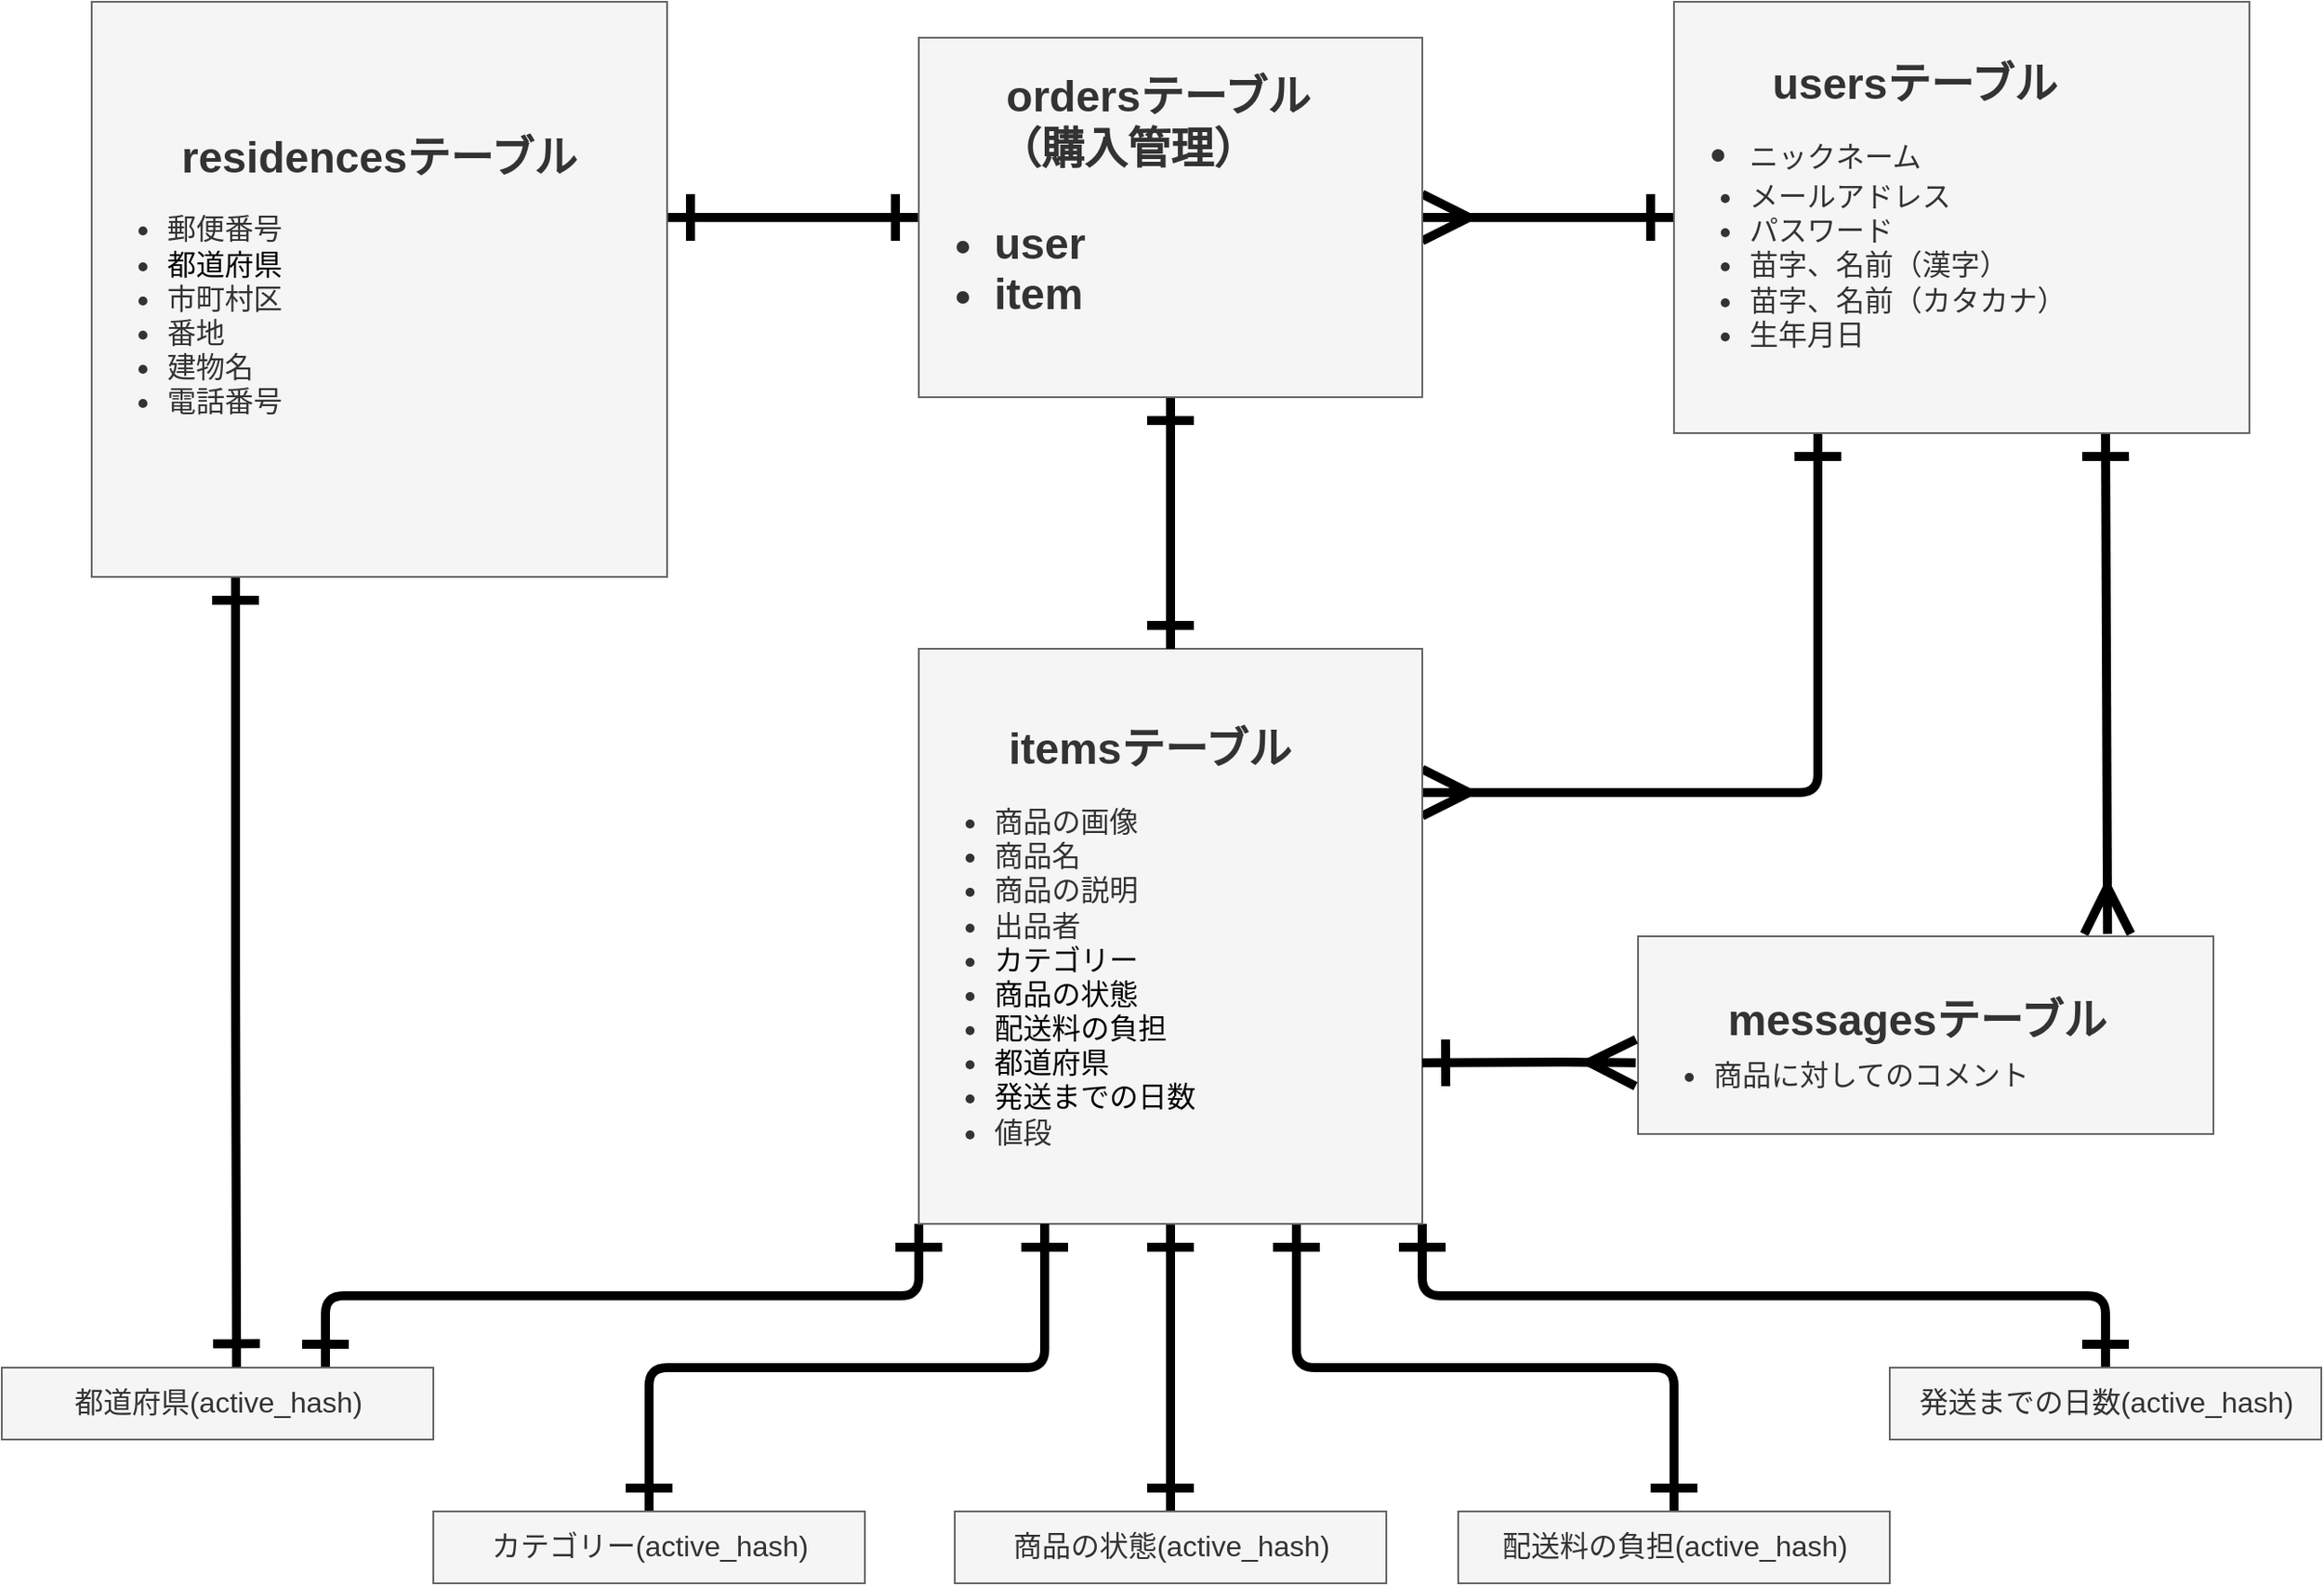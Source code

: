 <mxfile version="13.10.0" type="embed">
    <diagram id="kzLrD-IIlXTSUmSy00nu" name="ページ1">
        <mxGraphModel dx="1560" dy="619" grid="1" gridSize="10" guides="1" tooltips="1" connect="1" arrows="1" fold="1" page="1" pageScale="1" pageWidth="827" pageHeight="1169" math="0" shadow="0">
            <root>
                <mxCell id="0"/>
                <mxCell id="1" parent="0"/>
                <mxCell id="149" style="edgeStyle=orthogonalEdgeStyle;curved=0;rounded=1;sketch=0;orthogonalLoop=1;jettySize=auto;html=1;exitX=0;exitY=0.5;exitDx=0;exitDy=0;entryX=1;entryY=0.5;entryDx=0;entryDy=0;fontSize=16;startArrow=ERone;startFill=0;endArrow=ERmany;endFill=0;sourcePerimeterSpacing=100;startSize=20;targetPerimeterSpacing=20;endSize=20;strokeWidth=5;" parent="1" source="138" target="148" edge="1">
                    <mxGeometry relative="1" as="geometry"/>
                </mxCell>
                <mxCell id="155" style="rounded=1;sketch=0;orthogonalLoop=1;jettySize=auto;html=1;exitX=0.25;exitY=1;exitDx=0;exitDy=0;startArrow=ERone;startFill=0;startSize=20;sourcePerimeterSpacing=100;endArrow=ERmany;endFill=0;endSize=20;targetPerimeterSpacing=20;strokeWidth=5;fontSize=16;edgeStyle=orthogonalEdgeStyle;entryX=1;entryY=0.25;entryDx=0;entryDy=0;" parent="1" source="138" target="139" edge="1">
                    <mxGeometry relative="1" as="geometry">
                        <mxPoint x="280" y="480" as="targetPoint"/>
                        <Array as="points">
                            <mxPoint x="480" y="480"/>
                        </Array>
                    </mxGeometry>
                </mxCell>
                <mxCell id="166" style="edgeStyle=none;rounded=0;orthogonalLoop=1;jettySize=auto;html=1;exitX=0.75;exitY=1;exitDx=0;exitDy=0;entryX=0.816;entryY=-0.012;entryDx=0;entryDy=0;entryPerimeter=0;endArrow=ERmany;endFill=0;startArrow=ERone;startFill=0;targetPerimeterSpacing=20;sourcePerimeterSpacing=100;endSize=20;startSize=20;strokeWidth=5;" edge="1" parent="1" source="138" target="165">
                    <mxGeometry relative="1" as="geometry"/>
                </mxCell>
                <mxCell id="138" value="&lt;p style=&quot;text-align: center ; line-height: 0%&quot;&gt;&lt;font style=&quot;font-size: 24px&quot;&gt;　　usersテーブル&lt;br&gt;&lt;/font&gt;&lt;/p&gt;&lt;ul&gt;&lt;li&gt;&lt;font style=&quot;font-weight: normal ; font-size: 16px&quot;&gt;ニックネーム&lt;/font&gt;&lt;/li&gt;&lt;li style=&quot;font-size: 16px&quot;&gt;&lt;font style=&quot;font-weight: normal ; font-size: 16px&quot;&gt;メールアドレス&lt;/font&gt;&lt;/li&gt;&lt;li style=&quot;font-size: 16px&quot;&gt;&lt;font style=&quot;font-weight: normal ; font-size: 16px&quot;&gt;パスワード&lt;/font&gt;&lt;/li&gt;&lt;li style=&quot;font-size: 16px&quot;&gt;&lt;font style=&quot;font-weight: normal ; font-size: 16px&quot;&gt;苗字、名前（漢字）&lt;/font&gt;&lt;/li&gt;&lt;li style=&quot;font-size: 16px&quot;&gt;&lt;font style=&quot;font-weight: normal ; font-size: 16px&quot;&gt;苗字、名前（カタカナ）&lt;/font&gt;&lt;/li&gt;&lt;li style=&quot;font-size: 16px&quot;&gt;&lt;font style=&quot;font-weight: normal ; font-size: 16px&quot;&gt;生年月日&lt;/font&gt;&lt;/li&gt;&lt;/ul&gt;&lt;p&gt;&lt;/p&gt;" style="text;html=1;fontSize=24;fontStyle=1;verticalAlign=middle;align=left;rounded=0;sketch=0;fillColor=#f5f5f5;strokeColor=#666666;fontColor=#333333;" parent="1" vertex="1">
                    <mxGeometry x="400" y="40" width="320" height="240" as="geometry"/>
                </mxCell>
                <mxCell id="157" style="edgeStyle=orthogonalEdgeStyle;rounded=1;sketch=0;orthogonalLoop=1;jettySize=auto;html=1;exitX=0.5;exitY=1;exitDx=0;exitDy=0;entryX=0.5;entryY=0;entryDx=0;entryDy=0;startArrow=ERone;startFill=0;startSize=20;sourcePerimeterSpacing=100;endArrow=ERone;endFill=0;endSize=20;targetPerimeterSpacing=20;strokeWidth=5;fontSize=16;" parent="1" source="139" target="143" edge="1">
                    <mxGeometry relative="1" as="geometry"/>
                </mxCell>
                <mxCell id="158" style="edgeStyle=orthogonalEdgeStyle;rounded=1;sketch=0;orthogonalLoop=1;jettySize=auto;html=1;exitX=0.75;exitY=1;exitDx=0;exitDy=0;entryX=0.5;entryY=0;entryDx=0;entryDy=0;startArrow=ERone;startFill=0;startSize=20;sourcePerimeterSpacing=100;endArrow=ERone;endFill=0;endSize=20;targetPerimeterSpacing=20;strokeWidth=5;fontSize=16;" parent="1" source="139" target="144" edge="1">
                    <mxGeometry relative="1" as="geometry"/>
                </mxCell>
                <mxCell id="159" style="edgeStyle=orthogonalEdgeStyle;rounded=1;sketch=0;orthogonalLoop=1;jettySize=auto;html=1;exitX=1;exitY=1;exitDx=0;exitDy=0;entryX=0.5;entryY=0;entryDx=0;entryDy=0;startArrow=ERone;startFill=0;startSize=20;sourcePerimeterSpacing=100;endArrow=ERone;endFill=0;endSize=20;targetPerimeterSpacing=20;strokeWidth=5;fontSize=16;" parent="1" source="139" target="146" edge="1">
                    <mxGeometry relative="1" as="geometry"/>
                </mxCell>
                <mxCell id="162" style="edgeStyle=orthogonalEdgeStyle;rounded=1;sketch=0;orthogonalLoop=1;jettySize=auto;html=1;exitX=0;exitY=1;exitDx=0;exitDy=0;entryX=0.75;entryY=0;entryDx=0;entryDy=0;startArrow=ERone;startFill=0;startSize=20;sourcePerimeterSpacing=100;endArrow=ERone;endFill=0;endSize=20;targetPerimeterSpacing=20;strokeWidth=5;fontSize=16;" parent="1" source="139" target="145" edge="1">
                    <mxGeometry relative="1" as="geometry"/>
                </mxCell>
                <mxCell id="139" value="&lt;p style=&quot;line-height: 120%&quot;&gt;&lt;/p&gt;&lt;div style=&quot;text-align: center&quot;&gt;　　itemsテーブル&lt;/div&gt;&lt;div style=&quot;font-size: 16px&quot;&gt;&lt;ul&gt;&lt;li style=&quot;line-height: 0%&quot;&gt;&lt;font style=&quot;font-size: 16px ; font-weight: normal ; line-height: 120%&quot;&gt;商品の画像&lt;/font&gt;&lt;/li&gt;&lt;li style=&quot;line-height: 0%&quot;&gt;&lt;font style=&quot;font-size: 16px ; font-weight: normal ; line-height: 120%&quot;&gt;商品名&lt;/font&gt;&lt;/li&gt;&lt;li style=&quot;line-height: 0%&quot;&gt;&lt;font style=&quot;font-size: 16px ; font-weight: normal ; line-height: 120%&quot;&gt;商品の説明&lt;/font&gt;&lt;/li&gt;&lt;li style=&quot;line-height: 0%&quot;&gt;&lt;font style=&quot;font-size: 16px ; font-weight: normal ; line-height: 120%&quot;&gt;出品者&lt;/font&gt;&lt;/li&gt;&lt;li style=&quot;line-height: 0%&quot;&gt;&lt;font style=&quot;font-size: 16px ; font-weight: normal ; line-height: 120%&quot; color=&quot;#000000&quot;&gt;カテゴリー&lt;/font&gt;&lt;/li&gt;&lt;li style=&quot;line-height: 0%&quot;&gt;&lt;font style=&quot;font-size: 16px ; font-weight: normal ; line-height: 120%&quot; color=&quot;#000000&quot;&gt;商品の状態&lt;/font&gt;&lt;/li&gt;&lt;li style=&quot;line-height: 0%&quot;&gt;&lt;font style=&quot;font-size: 16px ; font-weight: normal ; line-height: 120%&quot; color=&quot;#000000&quot;&gt;配送料の負担&lt;/font&gt;&lt;/li&gt;&lt;li style=&quot;line-height: 0%&quot;&gt;&lt;font style=&quot;font-size: 16px ; font-weight: normal ; line-height: 120%&quot; color=&quot;#000000&quot;&gt;都道府県&lt;/font&gt;&lt;/li&gt;&lt;li style=&quot;line-height: 0%&quot;&gt;&lt;font style=&quot;font-size: 16px ; font-weight: normal ; line-height: 120%&quot; color=&quot;#000000&quot;&gt;発送までの日数&lt;/font&gt;&lt;/li&gt;&lt;li style=&quot;line-height: 0%&quot;&gt;&lt;span style=&quot;font-weight: 400 ; line-height: 120%&quot;&gt;値段&lt;/span&gt;&lt;/li&gt;&lt;/ul&gt;&lt;/div&gt;&lt;p&gt;&lt;/p&gt;" style="text;html=1;fontSize=24;fontStyle=1;verticalAlign=middle;align=left;rounded=0;sketch=0;fillColor=#f5f5f5;strokeColor=#666666;fontColor=#333333;" parent="1" vertex="1">
                    <mxGeometry x="-20" y="400" width="280" height="320" as="geometry"/>
                </mxCell>
                <mxCell id="140" style="edgeStyle=orthogonalEdgeStyle;curved=0;rounded=1;sketch=0;orthogonalLoop=1;jettySize=auto;html=1;exitX=0.5;exitY=1;exitDx=0;exitDy=0;" parent="1" source="138" target="138" edge="1">
                    <mxGeometry relative="1" as="geometry"/>
                </mxCell>
                <mxCell id="161" style="edgeStyle=orthogonalEdgeStyle;rounded=1;sketch=0;orthogonalLoop=1;jettySize=auto;html=1;exitX=0.5;exitY=0;exitDx=0;exitDy=0;entryX=0.25;entryY=1;entryDx=0;entryDy=0;startArrow=ERone;startFill=0;startSize=20;sourcePerimeterSpacing=100;endArrow=ERone;endFill=0;endSize=20;targetPerimeterSpacing=20;strokeWidth=5;fontSize=16;" parent="1" source="142" target="139" edge="1">
                    <mxGeometry relative="1" as="geometry"/>
                </mxCell>
                <mxCell id="142" value="カテゴリー(active_hash)&lt;font color=&quot;#d4d4d4&quot; face=&quot;Menlo, Monaco, Courier New, monospace&quot;&gt;&lt;span style=&quot;font-size: 12px ; background-color: rgb(30 , 30 , 30)&quot;&gt;&lt;br&gt;&lt;/span&gt;&lt;/font&gt;" style="text;html=1;fontSize=16;fontStyle=0;verticalAlign=middle;align=center;rounded=0;sketch=0;fillColor=#f5f5f5;strokeColor=#666666;fontColor=#333333;" parent="1" vertex="1">
                    <mxGeometry x="-290" y="880" width="240" height="40" as="geometry"/>
                </mxCell>
                <mxCell id="143" value="商品の状態(active_hash)&lt;font color=&quot;#d4d4d4&quot; face=&quot;Menlo, Monaco, Courier New, monospace&quot;&gt;&lt;span style=&quot;font-size: 12px ; background-color: rgb(30 , 30 , 30)&quot;&gt;&lt;br&gt;&lt;/span&gt;&lt;/font&gt;" style="text;html=1;fontSize=16;fontStyle=0;verticalAlign=middle;align=center;rounded=0;sketch=0;fillColor=#f5f5f5;strokeColor=#666666;fontColor=#333333;" parent="1" vertex="1">
                    <mxGeometry y="880" width="240" height="40" as="geometry"/>
                </mxCell>
                <mxCell id="144" value="配送料の負担(active_hash)&lt;font color=&quot;#d4d4d4&quot; face=&quot;Menlo, Monaco, Courier New, monospace&quot;&gt;&lt;span style=&quot;font-size: 12px ; background-color: rgb(30 , 30 , 30)&quot;&gt;&lt;br&gt;&lt;/span&gt;&lt;/font&gt;" style="text;html=1;fontSize=16;fontStyle=0;verticalAlign=middle;align=center;rounded=0;sketch=0;fillColor=#f5f5f5;strokeColor=#666666;fontColor=#333333;" parent="1" vertex="1">
                    <mxGeometry x="280" y="880" width="240" height="40" as="geometry"/>
                </mxCell>
                <mxCell id="145" value="都道府県(active_hash)&lt;font color=&quot;#d4d4d4&quot; face=&quot;Menlo, Monaco, Courier New, monospace&quot;&gt;&lt;span style=&quot;font-size: 12px ; background-color: rgb(30 , 30 , 30)&quot;&gt;&lt;br&gt;&lt;/span&gt;&lt;/font&gt;" style="text;html=1;fontSize=16;fontStyle=0;verticalAlign=middle;align=center;rounded=0;sketch=0;fillColor=#f5f5f5;strokeColor=#666666;fontColor=#333333;" parent="1" vertex="1">
                    <mxGeometry x="-530" y="800" width="240" height="40" as="geometry"/>
                </mxCell>
                <mxCell id="146" value="発送までの日数(active_hash)&lt;font color=&quot;#d4d4d4&quot; face=&quot;Menlo, Monaco, Courier New, monospace&quot;&gt;&lt;span style=&quot;font-size: 12px ; background-color: rgb(30 , 30 , 30)&quot;&gt;&lt;br&gt;&lt;/span&gt;&lt;/font&gt;" style="text;html=1;fontSize=16;fontStyle=0;verticalAlign=middle;align=center;rounded=0;sketch=0;fillColor=#f5f5f5;strokeColor=#666666;fontColor=#333333;" parent="1" vertex="1">
                    <mxGeometry x="520" y="800" width="240" height="40" as="geometry"/>
                </mxCell>
                <mxCell id="150" style="edgeStyle=orthogonalEdgeStyle;curved=0;rounded=1;sketch=0;orthogonalLoop=1;jettySize=auto;html=1;exitX=0.5;exitY=1;exitDx=0;exitDy=0;entryX=0.5;entryY=0;entryDx=0;entryDy=0;startArrow=ERone;startFill=0;startSize=20;sourcePerimeterSpacing=100;endArrow=ERone;endFill=0;endSize=20;targetPerimeterSpacing=20;strokeWidth=5;fontSize=16;" parent="1" source="148" target="139" edge="1">
                    <mxGeometry relative="1" as="geometry"/>
                </mxCell>
                <mxCell id="160" style="edgeStyle=orthogonalEdgeStyle;rounded=1;sketch=0;orthogonalLoop=1;jettySize=auto;html=1;exitX=0;exitY=0.5;exitDx=0;exitDy=0;entryX=1;entryY=0.375;entryDx=0;entryDy=0;entryPerimeter=0;startArrow=ERone;startFill=0;startSize=20;sourcePerimeterSpacing=100;endArrow=ERone;endFill=0;endSize=20;targetPerimeterSpacing=20;strokeWidth=5;fontSize=16;" parent="1" source="148" target="156" edge="1">
                    <mxGeometry relative="1" as="geometry"/>
                </mxCell>
                <mxCell id="148" value="&lt;div style=&quot;text-align: center&quot;&gt;&lt;span&gt;&amp;nbsp; &amp;nbsp; &amp;nbsp; &amp;nbsp;ordersテーブル&lt;/span&gt;&lt;/div&gt;&lt;div style=&quot;text-align: center&quot;&gt;　（購入管理）&lt;/div&gt;&lt;ul&gt;&lt;li&gt;&lt;font style=&quot;font-size: 24px&quot;&gt;user&lt;/font&gt;&lt;/li&gt;&lt;li&gt;&lt;font style=&quot;font-size: 24px&quot;&gt;item&lt;/font&gt;&lt;/li&gt;&lt;/ul&gt;" style="text;html=1;fontSize=24;fontStyle=1;verticalAlign=middle;align=left;rounded=0;sketch=0;fillColor=#f5f5f5;strokeColor=#666666;fontColor=#333333;" parent="1" vertex="1">
                    <mxGeometry x="-20" y="60" width="280" height="200" as="geometry"/>
                </mxCell>
                <mxCell id="164" style="edgeStyle=orthogonalEdgeStyle;rounded=1;sketch=0;orthogonalLoop=1;jettySize=auto;html=1;exitX=0.25;exitY=1;exitDx=0;exitDy=0;entryX=0.544;entryY=-0.008;entryDx=0;entryDy=0;entryPerimeter=0;startArrow=ERone;startFill=0;startSize=20;sourcePerimeterSpacing=100;endArrow=ERone;endFill=0;endSize=20;targetPerimeterSpacing=20;strokeWidth=5;fontSize=16;" parent="1" source="156" target="145" edge="1">
                    <mxGeometry relative="1" as="geometry"/>
                </mxCell>
                <mxCell id="156" value="　　residencesテーブル&lt;br&gt;&lt;ul style=&quot;font-size: 16px&quot;&gt;&lt;li style=&quot;line-height: 120%&quot;&gt;&lt;span style=&quot;font-weight: normal&quot;&gt;郵便番号&lt;/span&gt;&lt;/li&gt;&lt;li style=&quot;line-height: 120%&quot;&gt;&lt;span style=&quot;font-weight: normal&quot;&gt;&lt;font color=&quot;#000000&quot;&gt;都道府県&lt;/font&gt;&lt;/span&gt;&lt;/li&gt;&lt;li style=&quot;line-height: 120%&quot;&gt;&lt;span style=&quot;font-weight: normal&quot;&gt;市町村区&lt;/span&gt;&lt;/li&gt;&lt;li style=&quot;line-height: 120%&quot;&gt;&lt;span style=&quot;font-weight: 400&quot;&gt;番地&lt;/span&gt;&lt;/li&gt;&lt;li style=&quot;line-height: 120%&quot;&gt;&lt;span style=&quot;font-weight: 400&quot;&gt;建物名&lt;/span&gt;&lt;/li&gt;&lt;li style=&quot;line-height: 120%&quot;&gt;&lt;span style=&quot;font-weight: 400&quot;&gt;電話番号&lt;/span&gt;&lt;/li&gt;&lt;/ul&gt;" style="text;html=1;fontSize=24;fontStyle=1;verticalAlign=middle;align=left;rounded=0;sketch=0;fillColor=#f5f5f5;strokeColor=#666666;fontColor=#333333;" parent="1" vertex="1">
                    <mxGeometry x="-480" y="40" width="320" height="320" as="geometry"/>
                </mxCell>
                <mxCell id="165" value="&lt;p style=&quot;line-height: 120%&quot;&gt;&lt;/p&gt;&lt;div style=&quot;text-align: center&quot;&gt;　　messagesテーブル&lt;/div&gt;&lt;div style=&quot;font-size: 16px&quot;&gt;&lt;ul&gt;&lt;li style=&quot;line-height: 0%&quot;&gt;&lt;span style=&quot;font-weight: 400&quot;&gt;商品に対してのコメント&lt;/span&gt;&lt;/li&gt;&lt;/ul&gt;&lt;/div&gt;&lt;p&gt;&lt;/p&gt;" style="text;html=1;fontSize=24;fontStyle=1;verticalAlign=middle;align=left;rounded=0;sketch=0;fillColor=#f5f5f5;strokeColor=#666666;fontColor=#333333;" vertex="1" parent="1">
                    <mxGeometry x="380" y="560" width="320" height="110" as="geometry"/>
                </mxCell>
                <mxCell id="168" style="edgeStyle=none;rounded=0;orthogonalLoop=1;jettySize=auto;html=1;endArrow=ERmany;endFill=0;startArrow=ERone;startFill=0;targetPerimeterSpacing=20;sourcePerimeterSpacing=100;endSize=20;startSize=20;strokeWidth=5;entryX=-0.004;entryY=0.64;entryDx=0;entryDy=0;entryPerimeter=0;exitX=1;exitY=0.72;exitDx=0;exitDy=0;exitPerimeter=0;" edge="1" parent="1" source="139" target="165">
                    <mxGeometry relative="1" as="geometry">
                        <mxPoint x="300" y="630" as="sourcePoint"/>
                        <mxPoint x="370" y="630" as="targetPoint"/>
                        <Array as="points">
                            <mxPoint x="340" y="630"/>
                        </Array>
                    </mxGeometry>
                </mxCell>
            </root>
        </mxGraphModel>
    </diagram>
</mxfile>